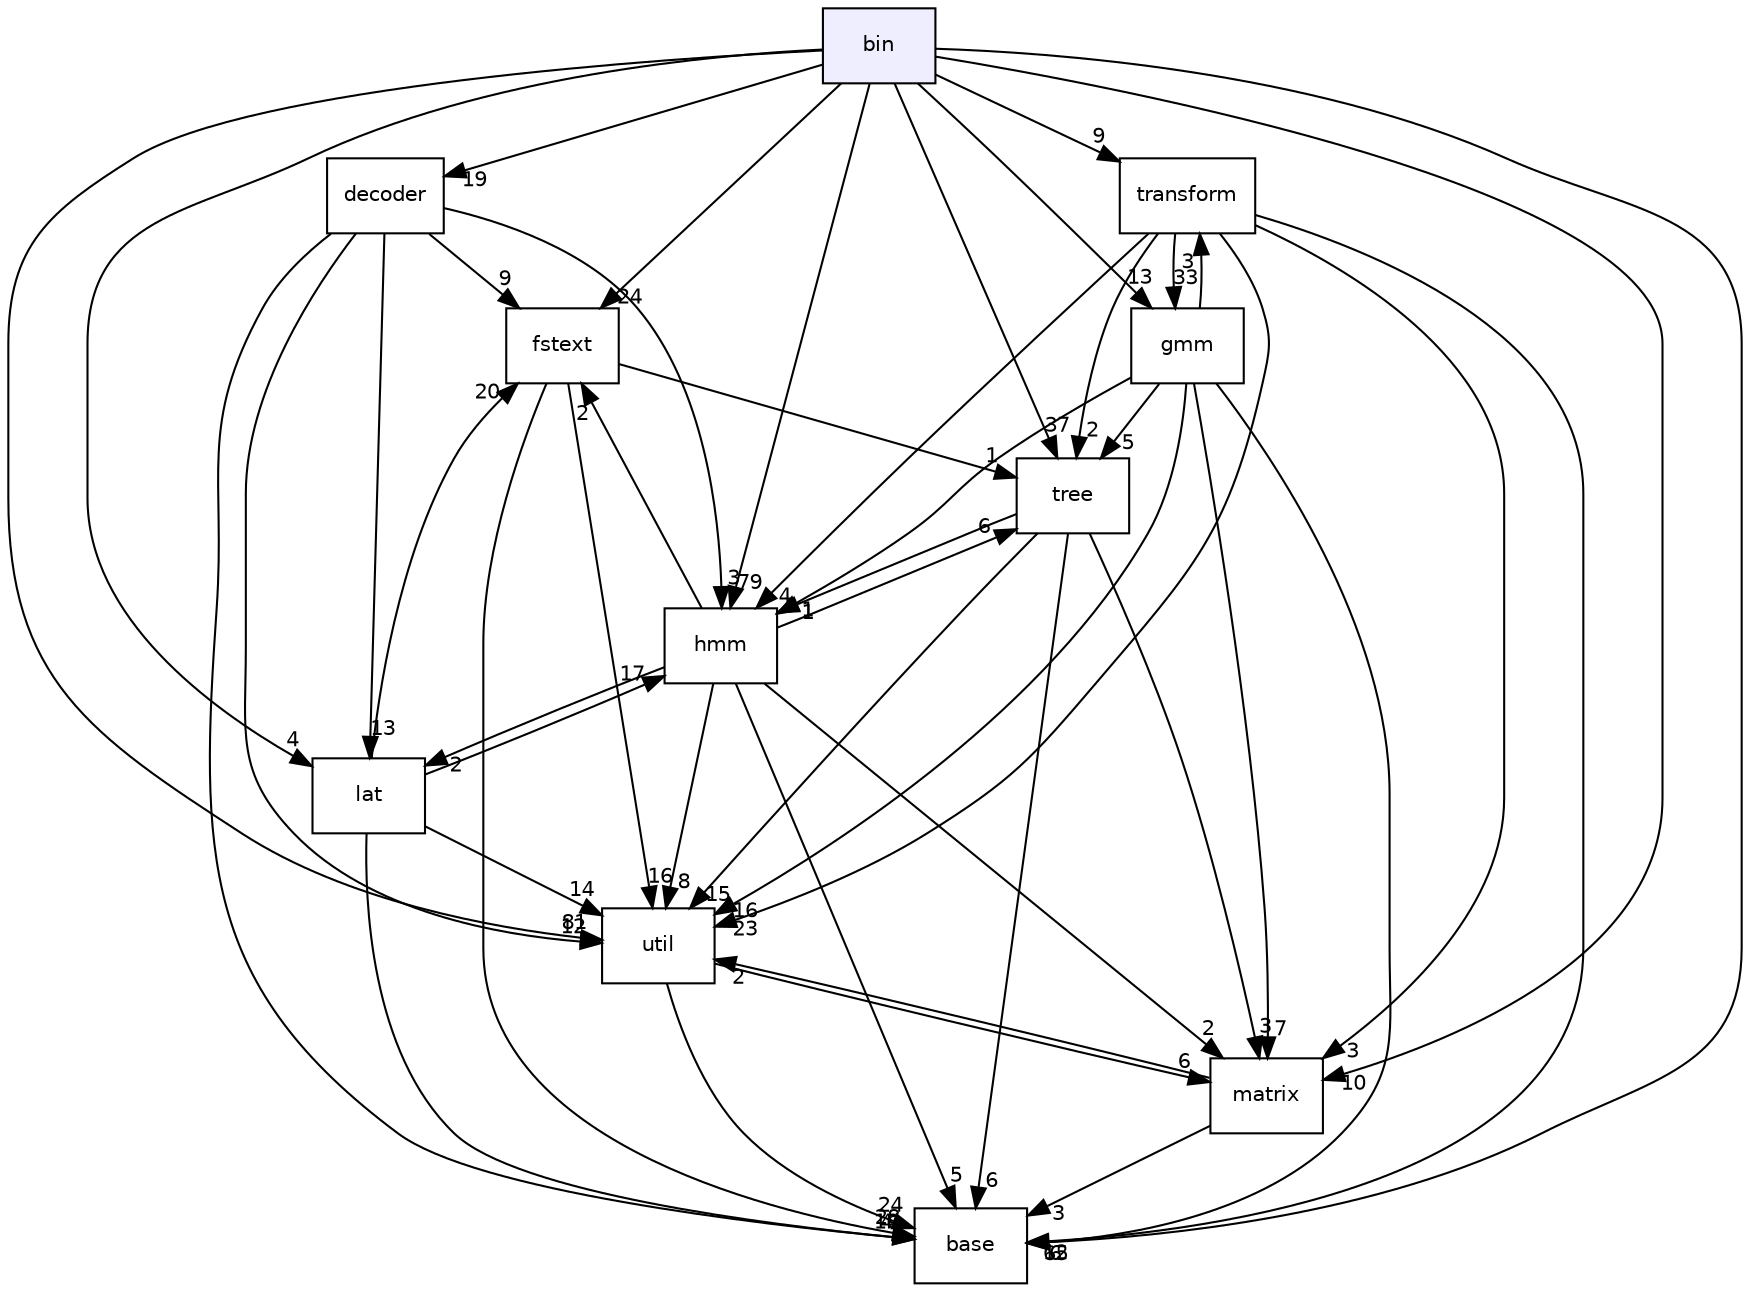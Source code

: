 digraph "bin" {
  compound=true
  node [ fontsize="10", fontname="Helvetica"];
  edge [ labelfontsize="10", labelfontname="Helvetica"];
  dir_2ea30aa2956a8db99dd22aa5e597f384 [shape=box, label="bin", style="filled", fillcolor="#eeeeff", pencolor="black", URL="dir_2ea30aa2956a8db99dd22aa5e597f384.html"];
  dir_23ec12649285f9fabf3a6b7380226c28 [shape=box label="util" URL="dir_23ec12649285f9fabf3a6b7380226c28.html"];
  dir_20fe30135636529d1a58383957a516d7 [shape=box label="decoder" URL="dir_20fe30135636529d1a58383957a516d7.html"];
  dir_70093cb3a9d1f8840af4e997fde867c3 [shape=box label="tree" URL="dir_70093cb3a9d1f8840af4e997fde867c3.html"];
  dir_109f68d84cef4a133396a0be144fa9b1 [shape=box label="matrix" URL="dir_109f68d84cef4a133396a0be144fa9b1.html"];
  dir_e914ee4d4a44400f1fdb170cb4ead18a [shape=box label="base" URL="dir_e914ee4d4a44400f1fdb170cb4ead18a.html"];
  dir_6cbce3d69cab97132708c49b9176b34a [shape=box label="fstext" URL="dir_6cbce3d69cab97132708c49b9176b34a.html"];
  dir_67f27d7ccdb63301c384d2b28b535a47 [shape=box label="transform" URL="dir_67f27d7ccdb63301c384d2b28b535a47.html"];
  dir_1150ab87bf3833b7161cf56b3aed78f9 [shape=box label="hmm" URL="dir_1150ab87bf3833b7161cf56b3aed78f9.html"];
  dir_7e97d1a94d673bcef7e70506205b8a83 [shape=box label="lat" URL="dir_7e97d1a94d673bcef7e70506205b8a83.html"];
  dir_411f61cd8229061a5d69eb0617560b44 [shape=box label="gmm" URL="dir_411f61cd8229061a5d69eb0617560b44.html"];
  dir_23ec12649285f9fabf3a6b7380226c28->dir_109f68d84cef4a133396a0be144fa9b1 [headlabel="6", labeldistance=1.5 headhref="dir_000034_000023.html"];
  dir_23ec12649285f9fabf3a6b7380226c28->dir_e914ee4d4a44400f1fdb170cb4ead18a [headlabel="24", labeldistance=1.5 headhref="dir_000034_000000.html"];
  dir_20fe30135636529d1a58383957a516d7->dir_23ec12649285f9fabf3a6b7380226c28 [headlabel="12", labeldistance=1.5 headhref="dir_000003_000034.html"];
  dir_20fe30135636529d1a58383957a516d7->dir_e914ee4d4a44400f1fdb170cb4ead18a [headlabel="4", labeldistance=1.5 headhref="dir_000003_000000.html"];
  dir_20fe30135636529d1a58383957a516d7->dir_6cbce3d69cab97132708c49b9176b34a [headlabel="9", labeldistance=1.5 headhref="dir_000003_000008.html"];
  dir_20fe30135636529d1a58383957a516d7->dir_1150ab87bf3833b7161cf56b3aed78f9 [headlabel="3", labeldistance=1.5 headhref="dir_000003_000011.html"];
  dir_20fe30135636529d1a58383957a516d7->dir_7e97d1a94d673bcef7e70506205b8a83 [headlabel="13", labeldistance=1.5 headhref="dir_000003_000020.html"];
  dir_70093cb3a9d1f8840af4e997fde867c3->dir_23ec12649285f9fabf3a6b7380226c28 [headlabel="15", labeldistance=1.5 headhref="dir_000033_000034.html"];
  dir_70093cb3a9d1f8840af4e997fde867c3->dir_109f68d84cef4a133396a0be144fa9b1 [headlabel="3", labeldistance=1.5 headhref="dir_000033_000023.html"];
  dir_70093cb3a9d1f8840af4e997fde867c3->dir_e914ee4d4a44400f1fdb170cb4ead18a [headlabel="6", labeldistance=1.5 headhref="dir_000033_000000.html"];
  dir_70093cb3a9d1f8840af4e997fde867c3->dir_1150ab87bf3833b7161cf56b3aed78f9 [headlabel="1", labeldistance=1.5 headhref="dir_000033_000011.html"];
  dir_2ea30aa2956a8db99dd22aa5e597f384->dir_23ec12649285f9fabf3a6b7380226c28 [headlabel="81", labeldistance=1.5 headhref="dir_000001_000034.html"];
  dir_2ea30aa2956a8db99dd22aa5e597f384->dir_20fe30135636529d1a58383957a516d7 [headlabel="19", labeldistance=1.5 headhref="dir_000001_000003.html"];
  dir_2ea30aa2956a8db99dd22aa5e597f384->dir_70093cb3a9d1f8840af4e997fde867c3 [headlabel="37", labeldistance=1.5 headhref="dir_000001_000033.html"];
  dir_2ea30aa2956a8db99dd22aa5e597f384->dir_109f68d84cef4a133396a0be144fa9b1 [headlabel="10", labeldistance=1.5 headhref="dir_000001_000023.html"];
  dir_2ea30aa2956a8db99dd22aa5e597f384->dir_e914ee4d4a44400f1fdb170cb4ead18a [headlabel="65", labeldistance=1.5 headhref="dir_000001_000000.html"];
  dir_2ea30aa2956a8db99dd22aa5e597f384->dir_6cbce3d69cab97132708c49b9176b34a [headlabel="24", labeldistance=1.5 headhref="dir_000001_000008.html"];
  dir_2ea30aa2956a8db99dd22aa5e597f384->dir_67f27d7ccdb63301c384d2b28b535a47 [headlabel="9", labeldistance=1.5 headhref="dir_000001_000032.html"];
  dir_2ea30aa2956a8db99dd22aa5e597f384->dir_1150ab87bf3833b7161cf56b3aed78f9 [headlabel="79", labeldistance=1.5 headhref="dir_000001_000011.html"];
  dir_2ea30aa2956a8db99dd22aa5e597f384->dir_7e97d1a94d673bcef7e70506205b8a83 [headlabel="4", labeldistance=1.5 headhref="dir_000001_000020.html"];
  dir_2ea30aa2956a8db99dd22aa5e597f384->dir_411f61cd8229061a5d69eb0617560b44 [headlabel="13", labeldistance=1.5 headhref="dir_000001_000009.html"];
  dir_109f68d84cef4a133396a0be144fa9b1->dir_23ec12649285f9fabf3a6b7380226c28 [headlabel="2", labeldistance=1.5 headhref="dir_000023_000034.html"];
  dir_109f68d84cef4a133396a0be144fa9b1->dir_e914ee4d4a44400f1fdb170cb4ead18a [headlabel="3", labeldistance=1.5 headhref="dir_000023_000000.html"];
  dir_6cbce3d69cab97132708c49b9176b34a->dir_23ec12649285f9fabf3a6b7380226c28 [headlabel="16", labeldistance=1.5 headhref="dir_000008_000034.html"];
  dir_6cbce3d69cab97132708c49b9176b34a->dir_70093cb3a9d1f8840af4e997fde867c3 [headlabel="1", labeldistance=1.5 headhref="dir_000008_000033.html"];
  dir_6cbce3d69cab97132708c49b9176b34a->dir_e914ee4d4a44400f1fdb170cb4ead18a [headlabel="28", labeldistance=1.5 headhref="dir_000008_000000.html"];
  dir_67f27d7ccdb63301c384d2b28b535a47->dir_23ec12649285f9fabf3a6b7380226c28 [headlabel="23", labeldistance=1.5 headhref="dir_000032_000034.html"];
  dir_67f27d7ccdb63301c384d2b28b535a47->dir_70093cb3a9d1f8840af4e997fde867c3 [headlabel="2", labeldistance=1.5 headhref="dir_000032_000033.html"];
  dir_67f27d7ccdb63301c384d2b28b535a47->dir_109f68d84cef4a133396a0be144fa9b1 [headlabel="3", labeldistance=1.5 headhref="dir_000032_000023.html"];
  dir_67f27d7ccdb63301c384d2b28b535a47->dir_e914ee4d4a44400f1fdb170cb4ead18a [headlabel="12", labeldistance=1.5 headhref="dir_000032_000000.html"];
  dir_67f27d7ccdb63301c384d2b28b535a47->dir_1150ab87bf3833b7161cf56b3aed78f9 [headlabel="4", labeldistance=1.5 headhref="dir_000032_000011.html"];
  dir_67f27d7ccdb63301c384d2b28b535a47->dir_411f61cd8229061a5d69eb0617560b44 [headlabel="33", labeldistance=1.5 headhref="dir_000032_000009.html"];
  dir_1150ab87bf3833b7161cf56b3aed78f9->dir_23ec12649285f9fabf3a6b7380226c28 [headlabel="8", labeldistance=1.5 headhref="dir_000011_000034.html"];
  dir_1150ab87bf3833b7161cf56b3aed78f9->dir_70093cb3a9d1f8840af4e997fde867c3 [headlabel="6", labeldistance=1.5 headhref="dir_000011_000033.html"];
  dir_1150ab87bf3833b7161cf56b3aed78f9->dir_109f68d84cef4a133396a0be144fa9b1 [headlabel="2", labeldistance=1.5 headhref="dir_000011_000023.html"];
  dir_1150ab87bf3833b7161cf56b3aed78f9->dir_e914ee4d4a44400f1fdb170cb4ead18a [headlabel="5", labeldistance=1.5 headhref="dir_000011_000000.html"];
  dir_1150ab87bf3833b7161cf56b3aed78f9->dir_6cbce3d69cab97132708c49b9176b34a [headlabel="2", labeldistance=1.5 headhref="dir_000011_000008.html"];
  dir_1150ab87bf3833b7161cf56b3aed78f9->dir_7e97d1a94d673bcef7e70506205b8a83 [headlabel="2", labeldistance=1.5 headhref="dir_000011_000020.html"];
  dir_7e97d1a94d673bcef7e70506205b8a83->dir_23ec12649285f9fabf3a6b7380226c28 [headlabel="14", labeldistance=1.5 headhref="dir_000020_000034.html"];
  dir_7e97d1a94d673bcef7e70506205b8a83->dir_e914ee4d4a44400f1fdb170cb4ead18a [headlabel="10", labeldistance=1.5 headhref="dir_000020_000000.html"];
  dir_7e97d1a94d673bcef7e70506205b8a83->dir_6cbce3d69cab97132708c49b9176b34a [headlabel="20", labeldistance=1.5 headhref="dir_000020_000008.html"];
  dir_7e97d1a94d673bcef7e70506205b8a83->dir_1150ab87bf3833b7161cf56b3aed78f9 [headlabel="17", labeldistance=1.5 headhref="dir_000020_000011.html"];
  dir_411f61cd8229061a5d69eb0617560b44->dir_23ec12649285f9fabf3a6b7380226c28 [headlabel="16", labeldistance=1.5 headhref="dir_000009_000034.html"];
  dir_411f61cd8229061a5d69eb0617560b44->dir_70093cb3a9d1f8840af4e997fde867c3 [headlabel="5", labeldistance=1.5 headhref="dir_000009_000033.html"];
  dir_411f61cd8229061a5d69eb0617560b44->dir_109f68d84cef4a133396a0be144fa9b1 [headlabel="7", labeldistance=1.5 headhref="dir_000009_000023.html"];
  dir_411f61cd8229061a5d69eb0617560b44->dir_e914ee4d4a44400f1fdb170cb4ead18a [headlabel="6", labeldistance=1.5 headhref="dir_000009_000000.html"];
  dir_411f61cd8229061a5d69eb0617560b44->dir_67f27d7ccdb63301c384d2b28b535a47 [headlabel="3", labeldistance=1.5 headhref="dir_000009_000032.html"];
  dir_411f61cd8229061a5d69eb0617560b44->dir_1150ab87bf3833b7161cf56b3aed78f9 [headlabel="1", labeldistance=1.5 headhref="dir_000009_000011.html"];
}
